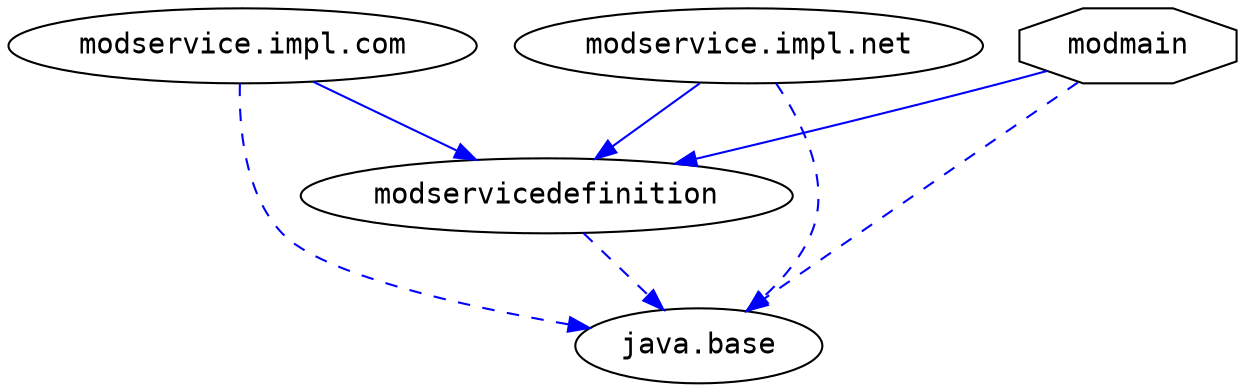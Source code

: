 # Created by depvis.JigsawDepVisualizer on Tue Oct 17 12:31:05 CEST 2017
digraph Java9_Dependency_Visualizer {
modservice_impl_com[fontname="Consolas",shape="ellipse",label="modservice.impl.com"];
modservicedefinition[fontname="Consolas",shape="ellipse",label="modservicedefinition"];
java_base[fontname="Consolas",shape="ellipse",label="java.base"];
modservice_impl_net[fontname="Consolas",shape="ellipse",label="modservice.impl.net"];
modmain[fontname="Consolas",shape="octagon",label="modmain"];
modservice_impl_com -> modservicedefinition[color="#0000ff",fontname="Consolas",fontcolor="#0000ff",weight="8"]
modservice_impl_com -> java_base[color="#0000ff",fontname="Consolas",fontcolor="#0000ff",style="dashed",weight="16"]
modservicedefinition -> java_base[color="#0000ff",fontname="Consolas",fontcolor="#0000ff",style="dashed",weight="16"]
modservice_impl_net -> modservicedefinition[color="#0000ff",fontname="Consolas",fontcolor="#0000ff",weight="8"]
modservice_impl_net -> java_base[color="#0000ff",fontname="Consolas",fontcolor="#0000ff",style="dashed",weight="16"]
modmain -> modservicedefinition[color="#0000ff",fontname="Consolas",fontcolor="#0000ff",weight="8"]
modmain -> java_base[color="#0000ff",fontname="Consolas",fontcolor="#0000ff",style="dashed",weight="16"]
}
